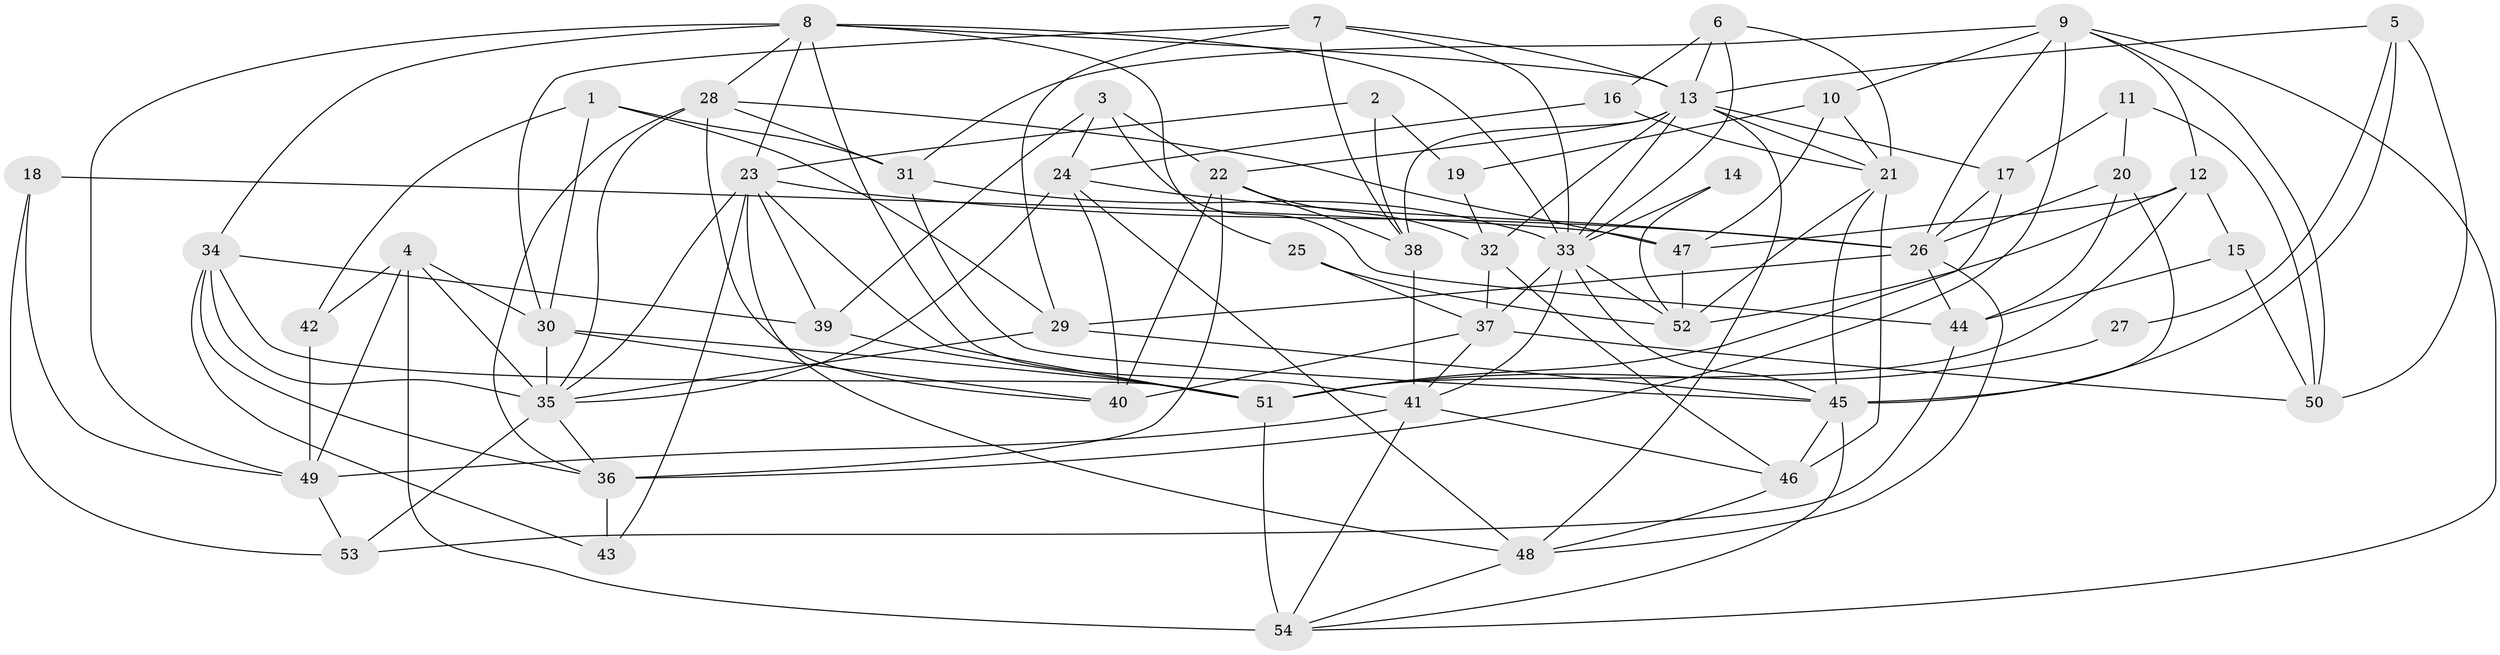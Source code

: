 // original degree distribution, {2: 0.12037037037037036, 6: 0.05555555555555555, 3: 0.2962962962962963, 5: 0.16666666666666666, 4: 0.28703703703703703, 7: 0.046296296296296294, 9: 0.009259259259259259, 8: 0.018518518518518517}
// Generated by graph-tools (version 1.1) at 2025/02/03/09/25 03:02:08]
// undirected, 54 vertices, 142 edges
graph export_dot {
graph [start="1"]
  node [color=gray90,style=filled];
  1;
  2;
  3;
  4;
  5;
  6;
  7;
  8;
  9;
  10;
  11;
  12;
  13;
  14;
  15;
  16;
  17;
  18;
  19;
  20;
  21;
  22;
  23;
  24;
  25;
  26;
  27;
  28;
  29;
  30;
  31;
  32;
  33;
  34;
  35;
  36;
  37;
  38;
  39;
  40;
  41;
  42;
  43;
  44;
  45;
  46;
  47;
  48;
  49;
  50;
  51;
  52;
  53;
  54;
  1 -- 29 [weight=1.0];
  1 -- 30 [weight=1.0];
  1 -- 31 [weight=1.0];
  1 -- 42 [weight=1.0];
  2 -- 19 [weight=1.0];
  2 -- 23 [weight=1.0];
  2 -- 38 [weight=1.0];
  3 -- 22 [weight=1.0];
  3 -- 24 [weight=1.0];
  3 -- 39 [weight=1.0];
  3 -- 44 [weight=1.0];
  4 -- 30 [weight=1.0];
  4 -- 35 [weight=2.0];
  4 -- 42 [weight=1.0];
  4 -- 49 [weight=1.0];
  4 -- 54 [weight=2.0];
  5 -- 13 [weight=1.0];
  5 -- 27 [weight=1.0];
  5 -- 45 [weight=1.0];
  5 -- 50 [weight=1.0];
  6 -- 13 [weight=1.0];
  6 -- 16 [weight=1.0];
  6 -- 21 [weight=1.0];
  6 -- 33 [weight=1.0];
  7 -- 13 [weight=1.0];
  7 -- 29 [weight=1.0];
  7 -- 30 [weight=1.0];
  7 -- 33 [weight=1.0];
  7 -- 38 [weight=1.0];
  8 -- 13 [weight=1.0];
  8 -- 23 [weight=1.0];
  8 -- 25 [weight=1.0];
  8 -- 28 [weight=1.0];
  8 -- 33 [weight=2.0];
  8 -- 34 [weight=1.0];
  8 -- 41 [weight=1.0];
  8 -- 49 [weight=1.0];
  9 -- 10 [weight=1.0];
  9 -- 12 [weight=1.0];
  9 -- 26 [weight=1.0];
  9 -- 31 [weight=1.0];
  9 -- 36 [weight=2.0];
  9 -- 50 [weight=1.0];
  9 -- 54 [weight=1.0];
  10 -- 19 [weight=1.0];
  10 -- 21 [weight=1.0];
  10 -- 47 [weight=1.0];
  11 -- 17 [weight=1.0];
  11 -- 20 [weight=1.0];
  11 -- 50 [weight=2.0];
  12 -- 15 [weight=1.0];
  12 -- 47 [weight=1.0];
  12 -- 51 [weight=1.0];
  12 -- 52 [weight=1.0];
  13 -- 17 [weight=1.0];
  13 -- 21 [weight=2.0];
  13 -- 22 [weight=1.0];
  13 -- 32 [weight=1.0];
  13 -- 33 [weight=1.0];
  13 -- 38 [weight=1.0];
  13 -- 48 [weight=1.0];
  14 -- 33 [weight=2.0];
  14 -- 52 [weight=1.0];
  15 -- 44 [weight=1.0];
  15 -- 50 [weight=2.0];
  16 -- 21 [weight=1.0];
  16 -- 24 [weight=1.0];
  17 -- 26 [weight=1.0];
  17 -- 51 [weight=1.0];
  18 -- 47 [weight=2.0];
  18 -- 49 [weight=1.0];
  18 -- 53 [weight=1.0];
  19 -- 32 [weight=1.0];
  20 -- 26 [weight=2.0];
  20 -- 44 [weight=1.0];
  20 -- 45 [weight=1.0];
  21 -- 45 [weight=1.0];
  21 -- 46 [weight=1.0];
  21 -- 52 [weight=1.0];
  22 -- 32 [weight=1.0];
  22 -- 36 [weight=1.0];
  22 -- 38 [weight=1.0];
  22 -- 40 [weight=1.0];
  23 -- 26 [weight=1.0];
  23 -- 35 [weight=1.0];
  23 -- 39 [weight=1.0];
  23 -- 43 [weight=1.0];
  23 -- 48 [weight=1.0];
  23 -- 51 [weight=1.0];
  24 -- 26 [weight=1.0];
  24 -- 35 [weight=1.0];
  24 -- 40 [weight=1.0];
  24 -- 48 [weight=1.0];
  25 -- 37 [weight=1.0];
  25 -- 52 [weight=1.0];
  26 -- 29 [weight=1.0];
  26 -- 44 [weight=2.0];
  26 -- 48 [weight=1.0];
  27 -- 51 [weight=2.0];
  28 -- 31 [weight=2.0];
  28 -- 35 [weight=1.0];
  28 -- 36 [weight=1.0];
  28 -- 40 [weight=1.0];
  28 -- 47 [weight=1.0];
  29 -- 35 [weight=1.0];
  29 -- 45 [weight=1.0];
  30 -- 35 [weight=1.0];
  30 -- 40 [weight=1.0];
  30 -- 51 [weight=1.0];
  31 -- 33 [weight=2.0];
  31 -- 45 [weight=1.0];
  32 -- 37 [weight=1.0];
  32 -- 46 [weight=1.0];
  33 -- 37 [weight=2.0];
  33 -- 41 [weight=1.0];
  33 -- 45 [weight=1.0];
  33 -- 52 [weight=1.0];
  34 -- 35 [weight=2.0];
  34 -- 36 [weight=1.0];
  34 -- 39 [weight=1.0];
  34 -- 43 [weight=1.0];
  34 -- 51 [weight=1.0];
  35 -- 36 [weight=1.0];
  35 -- 53 [weight=1.0];
  36 -- 43 [weight=1.0];
  37 -- 40 [weight=1.0];
  37 -- 41 [weight=1.0];
  37 -- 50 [weight=2.0];
  38 -- 41 [weight=1.0];
  39 -- 51 [weight=1.0];
  41 -- 46 [weight=1.0];
  41 -- 49 [weight=1.0];
  41 -- 54 [weight=1.0];
  42 -- 49 [weight=1.0];
  44 -- 53 [weight=2.0];
  45 -- 46 [weight=1.0];
  45 -- 54 [weight=1.0];
  46 -- 48 [weight=1.0];
  47 -- 52 [weight=1.0];
  48 -- 54 [weight=1.0];
  49 -- 53 [weight=1.0];
  51 -- 54 [weight=1.0];
}
